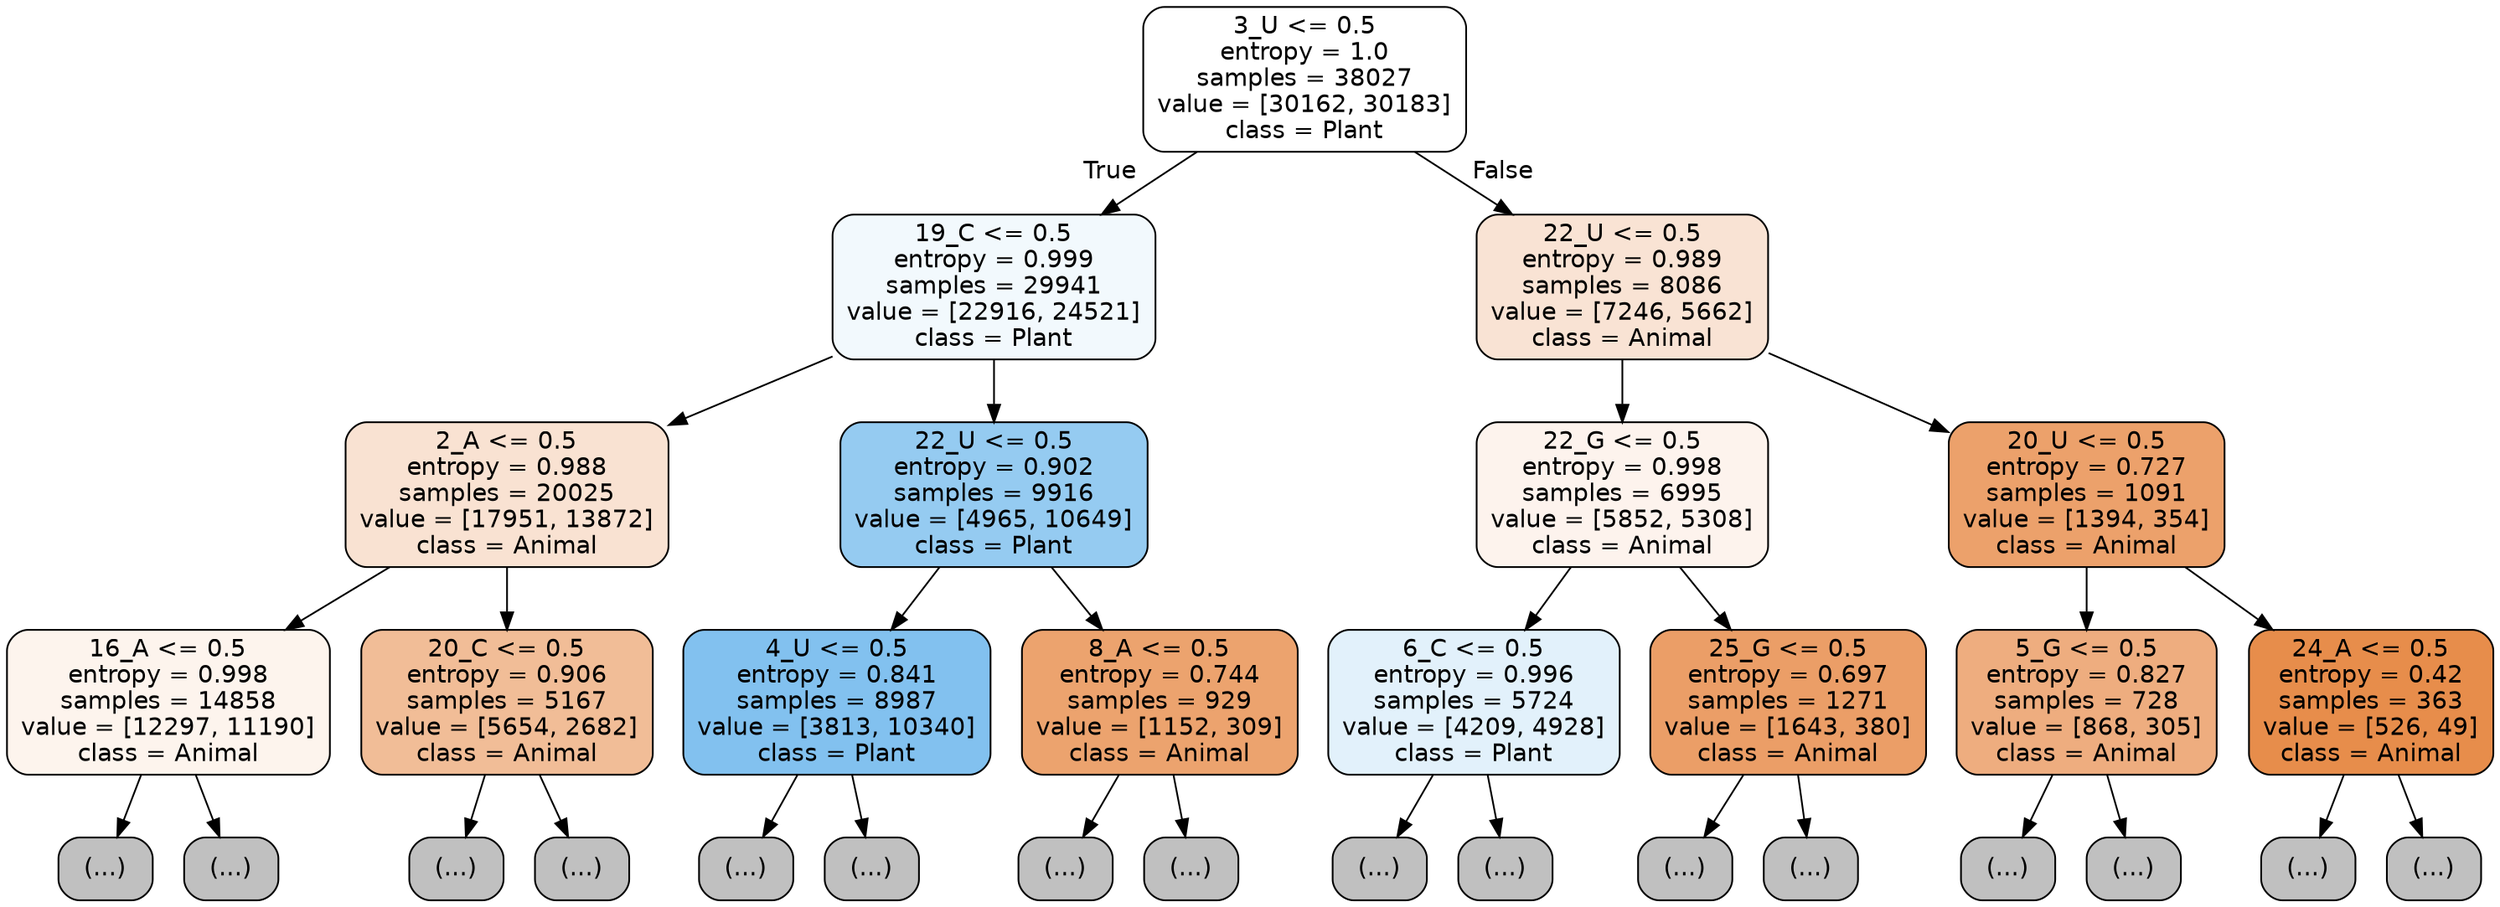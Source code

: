 digraph Tree {
node [shape=box, style="filled, rounded", color="black", fontname="helvetica"] ;
edge [fontname="helvetica"] ;
0 [label="3_U <= 0.5\nentropy = 1.0\nsamples = 38027\nvalue = [30162, 30183]\nclass = Plant", fillcolor="#ffffff"] ;
1 [label="19_C <= 0.5\nentropy = 0.999\nsamples = 29941\nvalue = [22916, 24521]\nclass = Plant", fillcolor="#f2f9fd"] ;
0 -> 1 [labeldistance=2.5, labelangle=45, headlabel="True"] ;
2 [label="2_A <= 0.5\nentropy = 0.988\nsamples = 20025\nvalue = [17951, 13872]\nclass = Animal", fillcolor="#f9e2d2"] ;
1 -> 2 ;
3 [label="16_A <= 0.5\nentropy = 0.998\nsamples = 14858\nvalue = [12297, 11190]\nclass = Animal", fillcolor="#fdf4ed"] ;
2 -> 3 ;
4 [label="(...)", fillcolor="#C0C0C0"] ;
3 -> 4 ;
5559 [label="(...)", fillcolor="#C0C0C0"] ;
3 -> 5559 ;
7370 [label="20_C <= 0.5\nentropy = 0.906\nsamples = 5167\nvalue = [5654, 2682]\nclass = Animal", fillcolor="#f1bd97"] ;
2 -> 7370 ;
7371 [label="(...)", fillcolor="#C0C0C0"] ;
7370 -> 7371 ;
9294 [label="(...)", fillcolor="#C0C0C0"] ;
7370 -> 9294 ;
9775 [label="22_U <= 0.5\nentropy = 0.902\nsamples = 9916\nvalue = [4965, 10649]\nclass = Plant", fillcolor="#95cbf1"] ;
1 -> 9775 ;
9776 [label="4_U <= 0.5\nentropy = 0.841\nsamples = 8987\nvalue = [3813, 10340]\nclass = Plant", fillcolor="#82c1ef"] ;
9775 -> 9776 ;
9777 [label="(...)", fillcolor="#C0C0C0"] ;
9776 -> 9777 ;
11948 [label="(...)", fillcolor="#C0C0C0"] ;
9776 -> 11948 ;
12481 [label="8_A <= 0.5\nentropy = 0.744\nsamples = 929\nvalue = [1152, 309]\nclass = Animal", fillcolor="#eca36e"] ;
9775 -> 12481 ;
12482 [label="(...)", fillcolor="#C0C0C0"] ;
12481 -> 12482 ;
12751 [label="(...)", fillcolor="#C0C0C0"] ;
12481 -> 12751 ;
12850 [label="22_U <= 0.5\nentropy = 0.989\nsamples = 8086\nvalue = [7246, 5662]\nclass = Animal", fillcolor="#f9e3d4"] ;
0 -> 12850 [labeldistance=2.5, labelangle=-45, headlabel="False"] ;
12851 [label="22_G <= 0.5\nentropy = 0.998\nsamples = 6995\nvalue = [5852, 5308]\nclass = Animal", fillcolor="#fdf3ed"] ;
12850 -> 12851 ;
12852 [label="6_C <= 0.5\nentropy = 0.996\nsamples = 5724\nvalue = [4209, 4928]\nclass = Plant", fillcolor="#e2f1fb"] ;
12851 -> 12852 ;
12853 [label="(...)", fillcolor="#C0C0C0"] ;
12852 -> 12853 ;
15318 [label="(...)", fillcolor="#C0C0C0"] ;
12852 -> 15318 ;
16023 [label="25_G <= 0.5\nentropy = 0.697\nsamples = 1271\nvalue = [1643, 380]\nclass = Animal", fillcolor="#eb9e67"] ;
12851 -> 16023 ;
16024 [label="(...)", fillcolor="#C0C0C0"] ;
16023 -> 16024 ;
16451 [label="(...)", fillcolor="#C0C0C0"] ;
16023 -> 16451 ;
16464 [label="20_U <= 0.5\nentropy = 0.727\nsamples = 1091\nvalue = [1394, 354]\nclass = Animal", fillcolor="#eca16b"] ;
12850 -> 16464 ;
16465 [label="5_G <= 0.5\nentropy = 0.827\nsamples = 728\nvalue = [868, 305]\nclass = Animal", fillcolor="#eead7f"] ;
16464 -> 16465 ;
16466 [label="(...)", fillcolor="#C0C0C0"] ;
16465 -> 16466 ;
16699 [label="(...)", fillcolor="#C0C0C0"] ;
16465 -> 16699 ;
16830 [label="24_A <= 0.5\nentropy = 0.42\nsamples = 363\nvalue = [526, 49]\nclass = Animal", fillcolor="#e78d4b"] ;
16464 -> 16830 ;
16831 [label="(...)", fillcolor="#C0C0C0"] ;
16830 -> 16831 ;
16926 [label="(...)", fillcolor="#C0C0C0"] ;
16830 -> 16926 ;
}